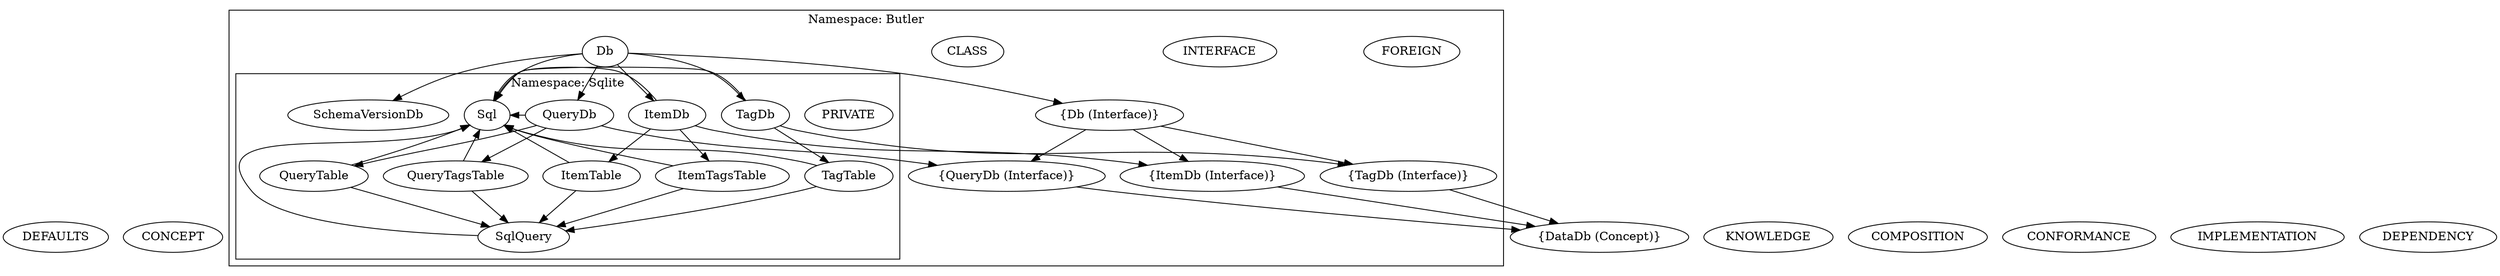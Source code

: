/* vim:set noet sw=8 ts=8 sts=8: */
#include "style.inc"

digraph class_butler_sqlite {
	DEFAULTS;

	/*
	 *  Declaration and organization
	 */

	{ CONCEPT FOREIGN
		{ rank=max;
			DataDbConcept;
		}
	}

	subgraph clusterButler {
		label="Namespace: Butler";

		{ INTERFACE FOREIGN
			DbIfc;
			TagDbIfc;
			QueryDbIfc;
			ItemDbIfc;
		}

		{ CLASS
			Db;

			subgraph clusterSqlite {
				label="Namespace: Sqlite";

				{ PRIVATE
					ItemDb;
					QueryDb;
					TagDb;

					ItemTable;
					ItemTagsTable;

					QueryTable;
					QueryTagsTable;

					TagTable;

					Sql;
					SqlQuery;
					SchemaVersionDb;
				}

				{ rank=same;
					ItemDb;
					QueryDb;
					TagDb;
					Sql;
				}
			}
		}

		{ rank=min;
		}

		{ rank=same;
		}

		{ rank=max;
		}
	}

	/*
	 *  Relations
	 */

	{ KNOWLEDGE
		DbIfc -> TagDbIfc;
		DbIfc -> QueryDbIfc;
		DbIfc -> ItemDbIfc;
	}

	{ COMPOSITION
		PRIVATE
		Db -> TagDb;
		Db -> QueryDb;
		Db -> ItemDb;

		ItemDb -> ItemTagsTable;
		ItemDb -> ItemTable;

		QueryDb -> QueryTagsTable;
		QueryDb -> QueryTable;

		TagDb -> TagTable;

		Db -> Sql;

		ItemTagsTable -> SqlQuery;
		ItemTable -> SqlQuery;

		QueryTagsTable -> SqlQuery;
		QueryTable -> SqlQuery;

		TagTable -> SqlQuery;
	}

	{ CONFORMANCE
		TagDbIfc -> DataDbConcept;
		QueryDbIfc -> DataDbConcept;
		ItemDbIfc -> DataDbConcept;

//		ItemTagsDb -> DataDbConcept;
//		QueryTagsDb -> DataDbConcept;
	}

	{ IMPLEMENTATION
		Db -> DbIfc;
		TagDb -> TagDbIfc;
		QueryDb -> QueryDbIfc;
		ItemDb -> ItemDbIfc;
	}

	{ DEPENDENCY PRIVATE
		ItemDb ->Sql;
		QueryDb -> Sql;
		TagDb -> Sql;

		ItemTable ->Sql;
		ItemTagsTable -> Sql;

		QueryTagsTable -> Sql;
		QueryTable -> Sql;

		TagTable -> Sql;

		SqlQuery -> Sql;

		Db -> SchemaVersionDb;
	}

	/*
	 *  Definition of classes
	 */

#ifndef OVERVIEW

	DataDbConcept[label="{DataDb (Concept)}"];

	DbIfc[label="{Db (Interface)}"];

	TagDbIfc[label="{TagDb (Interface)}"];

	QueryDbIfc[label="{QueryDb (Interface)}"];

	ItemDbIfc[label="{ItemDb (Interface)}"];
#endif

}


